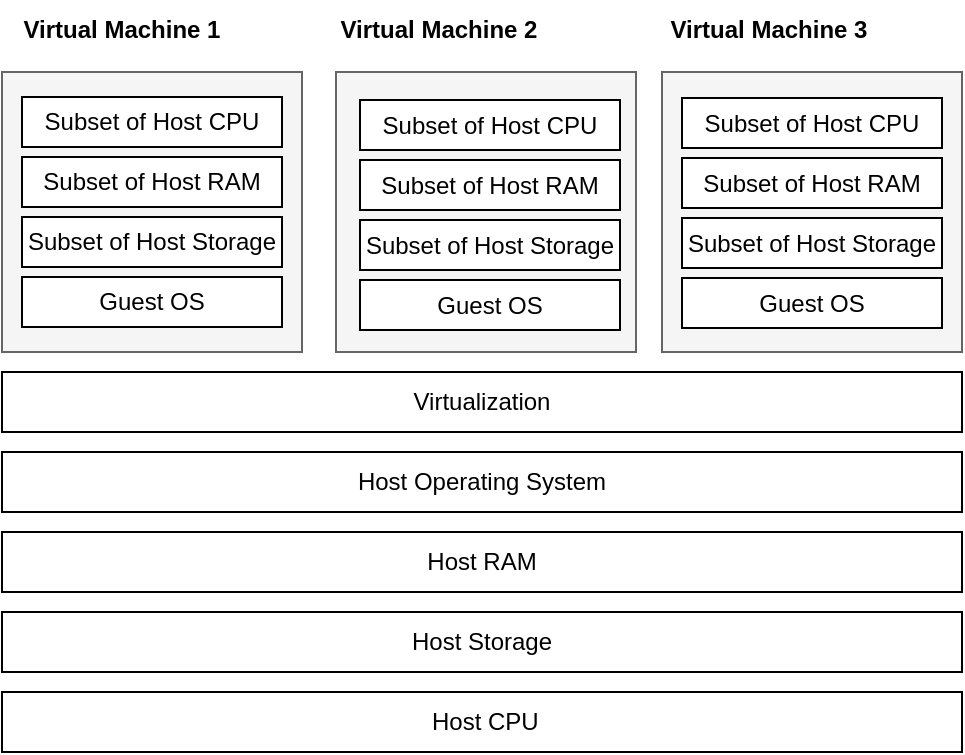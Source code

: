 <mxfile version="19.0.3" type="device" pages="3"><diagram id="O9is3fiUQOR5d482e2g2" name="Page-1"><mxGraphModel dx="729" dy="589" grid="1" gridSize="10" guides="1" tooltips="1" connect="1" arrows="1" fold="1" page="1" pageScale="1" pageWidth="1100" pageHeight="850" math="0" shadow="0"><root><mxCell id="0"/><mxCell id="1" parent="0"/><mxCell id="J7ArUU8VmnuuaEMLZJI4-1" value="Host RAM" style="rounded=0;whiteSpace=wrap;html=1;" vertex="1" parent="1"><mxGeometry x="50" y="280" width="480" height="30" as="geometry"/></mxCell><mxCell id="J7ArUU8VmnuuaEMLZJI4-2" value="&amp;nbsp;Host Storage&amp;nbsp;" style="rounded=0;whiteSpace=wrap;html=1;" vertex="1" parent="1"><mxGeometry x="50" y="320" width="480" height="30" as="geometry"/></mxCell><mxCell id="J7ArUU8VmnuuaEMLZJI4-3" value="&amp;nbsp;Host CPU" style="rounded=0;whiteSpace=wrap;html=1;" vertex="1" parent="1"><mxGeometry x="50" y="360" width="480" height="30" as="geometry"/></mxCell><mxCell id="J7ArUU8VmnuuaEMLZJI4-4" value="Host Operating System" style="rounded=0;whiteSpace=wrap;html=1;" vertex="1" parent="1"><mxGeometry x="50" y="240" width="480" height="30" as="geometry"/></mxCell><mxCell id="J7ArUU8VmnuuaEMLZJI4-5" value="Virtualization" style="rounded=0;whiteSpace=wrap;html=1;" vertex="1" parent="1"><mxGeometry x="50" y="200" width="480" height="30" as="geometry"/></mxCell><mxCell id="J7ArUU8VmnuuaEMLZJI4-6" value="" style="rounded=0;whiteSpace=wrap;html=1;fillColor=#f5f5f5;fontColor=#333333;strokeColor=#666666;" vertex="1" parent="1"><mxGeometry x="50" y="50" width="150" height="140" as="geometry"/></mxCell><mxCell id="J7ArUU8VmnuuaEMLZJI4-7" value="Virtual Machine 1" style="text;html=1;strokeColor=none;fillColor=none;align=center;verticalAlign=middle;whiteSpace=wrap;rounded=0;fontStyle=1" vertex="1" parent="1"><mxGeometry x="50" y="14" width="120" height="30" as="geometry"/></mxCell><mxCell id="J7ArUU8VmnuuaEMLZJI4-8" value="Virtual Machine 2" style="text;html=1;strokeColor=none;fillColor=none;align=center;verticalAlign=middle;whiteSpace=wrap;rounded=0;fontStyle=1" vertex="1" parent="1"><mxGeometry x="217" y="14" width="103" height="30" as="geometry"/></mxCell><mxCell id="J7ArUU8VmnuuaEMLZJI4-13" value="" style="rounded=0;whiteSpace=wrap;html=1;fillColor=#f5f5f5;fontColor=#333333;strokeColor=#666666;" vertex="1" parent="1"><mxGeometry x="217" y="50" width="150" height="140" as="geometry"/></mxCell><mxCell id="J7ArUU8VmnuuaEMLZJI4-14" value="" style="rounded=0;whiteSpace=wrap;html=1;fillColor=#f5f5f5;fontColor=#333333;strokeColor=#666666;" vertex="1" parent="1"><mxGeometry x="380" y="50" width="150" height="140" as="geometry"/></mxCell><mxCell id="J7ArUU8VmnuuaEMLZJI4-15" value="Virtual Machine 3" style="text;html=1;strokeColor=none;fillColor=none;align=center;verticalAlign=middle;whiteSpace=wrap;rounded=0;fontStyle=1" vertex="1" parent="1"><mxGeometry x="367" y="14" width="133" height="30" as="geometry"/></mxCell><mxCell id="J7ArUU8VmnuuaEMLZJI4-20" value="" style="group" vertex="1" connectable="0" parent="1"><mxGeometry x="60" y="62.5" width="130" height="115" as="geometry"/></mxCell><mxCell id="J7ArUU8VmnuuaEMLZJI4-16" value="Subset of Host CPU" style="rounded=0;whiteSpace=wrap;html=1;" vertex="1" parent="J7ArUU8VmnuuaEMLZJI4-20"><mxGeometry width="130" height="25" as="geometry"/></mxCell><mxCell id="J7ArUU8VmnuuaEMLZJI4-17" value="Subset of Host RAM" style="rounded=0;whiteSpace=wrap;html=1;" vertex="1" parent="J7ArUU8VmnuuaEMLZJI4-20"><mxGeometry y="30" width="130" height="25" as="geometry"/></mxCell><mxCell id="J7ArUU8VmnuuaEMLZJI4-18" value="Subset of Host Storage" style="rounded=0;whiteSpace=wrap;html=1;" vertex="1" parent="J7ArUU8VmnuuaEMLZJI4-20"><mxGeometry y="60" width="130" height="25" as="geometry"/></mxCell><mxCell id="J7ArUU8VmnuuaEMLZJI4-19" value="Guest OS" style="rounded=0;whiteSpace=wrap;html=1;" vertex="1" parent="J7ArUU8VmnuuaEMLZJI4-20"><mxGeometry y="90" width="130" height="25" as="geometry"/></mxCell><mxCell id="J7ArUU8VmnuuaEMLZJI4-22" value="" style="group" vertex="1" connectable="0" parent="1"><mxGeometry x="229" y="64" width="130" height="115" as="geometry"/></mxCell><mxCell id="J7ArUU8VmnuuaEMLZJI4-23" value="Subset of Host CPU" style="rounded=0;whiteSpace=wrap;html=1;" vertex="1" parent="J7ArUU8VmnuuaEMLZJI4-22"><mxGeometry width="130" height="25" as="geometry"/></mxCell><mxCell id="J7ArUU8VmnuuaEMLZJI4-24" value="Subset of Host RAM" style="rounded=0;whiteSpace=wrap;html=1;" vertex="1" parent="J7ArUU8VmnuuaEMLZJI4-22"><mxGeometry y="30" width="130" height="25" as="geometry"/></mxCell><mxCell id="J7ArUU8VmnuuaEMLZJI4-25" value="Subset of Host Storage" style="rounded=0;whiteSpace=wrap;html=1;" vertex="1" parent="J7ArUU8VmnuuaEMLZJI4-22"><mxGeometry y="60" width="130" height="25" as="geometry"/></mxCell><mxCell id="J7ArUU8VmnuuaEMLZJI4-26" value="Guest OS" style="rounded=0;whiteSpace=wrap;html=1;" vertex="1" parent="J7ArUU8VmnuuaEMLZJI4-22"><mxGeometry y="90" width="130" height="25" as="geometry"/></mxCell><mxCell id="J7ArUU8VmnuuaEMLZJI4-27" value="" style="group" vertex="1" connectable="0" parent="1"><mxGeometry x="390" y="63" width="130" height="115" as="geometry"/></mxCell><mxCell id="J7ArUU8VmnuuaEMLZJI4-28" value="Subset of Host CPU" style="rounded=0;whiteSpace=wrap;html=1;" vertex="1" parent="J7ArUU8VmnuuaEMLZJI4-27"><mxGeometry width="130" height="25" as="geometry"/></mxCell><mxCell id="J7ArUU8VmnuuaEMLZJI4-29" value="Subset of Host RAM" style="rounded=0;whiteSpace=wrap;html=1;" vertex="1" parent="J7ArUU8VmnuuaEMLZJI4-27"><mxGeometry y="30" width="130" height="25" as="geometry"/></mxCell><mxCell id="J7ArUU8VmnuuaEMLZJI4-30" value="Subset of Host Storage" style="rounded=0;whiteSpace=wrap;html=1;" vertex="1" parent="J7ArUU8VmnuuaEMLZJI4-27"><mxGeometry y="60" width="130" height="25" as="geometry"/></mxCell><mxCell id="J7ArUU8VmnuuaEMLZJI4-31" value="Guest OS" style="rounded=0;whiteSpace=wrap;html=1;" vertex="1" parent="J7ArUU8VmnuuaEMLZJI4-27"><mxGeometry y="90" width="130" height="25" as="geometry"/></mxCell></root></mxGraphModel></diagram><diagram id="K7ldKTIwTaqpd-Tof5Mq" name="Page-2"><mxGraphModel dx="729" dy="589" grid="1" gridSize="10" guides="1" tooltips="1" connect="1" arrows="1" fold="1" page="1" pageScale="1" pageWidth="1100" pageHeight="850" math="0" shadow="0"><root><mxCell id="0"/><mxCell id="1" parent="0"/><mxCell id="GhK5ZN7ERGtD4hCdxmVT-1" value="Networking&amp;nbsp;" style="rounded=0;whiteSpace=wrap;html=1;" vertex="1" parent="1"><mxGeometry x="100" y="210" width="270" height="30" as="geometry"/></mxCell><mxCell id="GhK5ZN7ERGtD4hCdxmVT-2" value="Baremetal / Physical Server" style="rounded=0;whiteSpace=wrap;html=1;" vertex="1" parent="1"><mxGeometry x="100" y="170" width="270" height="30" as="geometry"/></mxCell><mxCell id="GhK5ZN7ERGtD4hCdxmVT-3" value="Operating System" style="rounded=0;whiteSpace=wrap;html=1;" vertex="1" parent="1"><mxGeometry x="100" y="130" width="270" height="30" as="geometry"/></mxCell><mxCell id="GhK5ZN7ERGtD4hCdxmVT-4" value="Application Stack" style="rounded=0;whiteSpace=wrap;html=1;" vertex="1" parent="1"><mxGeometry x="100" y="90" width="270" height="30" as="geometry"/></mxCell><mxCell id="GhK5ZN7ERGtD4hCdxmVT-5" value="Non Virtualized Server" style="text;html=1;strokeColor=none;fillColor=none;align=center;verticalAlign=middle;whiteSpace=wrap;rounded=0;fontStyle=1" vertex="1" parent="1"><mxGeometry x="170" y="50" width="130" height="30" as="geometry"/></mxCell></root></mxGraphModel></diagram><diagram id="ZlkdZxx5SJNvD2bU_AG1" name="Page-3"><mxGraphModel dx="729" dy="589" grid="1" gridSize="10" guides="1" tooltips="1" connect="1" arrows="1" fold="1" page="1" pageScale="1" pageWidth="1100" pageHeight="850" math="0" shadow="0"><root><mxCell id="0"/><mxCell id="1" parent="0"/><mxCell id="fSjYMcTeceP6BbJ3iIet-1" value="Networking&amp;nbsp;" style="rounded=0;whiteSpace=wrap;html=1;" vertex="1" parent="1"><mxGeometry x="22.5" y="264" width="190" height="30" as="geometry"/></mxCell><mxCell id="fSjYMcTeceP6BbJ3iIet-2" value="Baremetal / Physical Server" style="rounded=0;whiteSpace=wrap;html=1;" vertex="1" parent="1"><mxGeometry x="22.5" y="224" width="190" height="30" as="geometry"/></mxCell><mxCell id="fSjYMcTeceP6BbJ3iIet-3" value="Host Operating System" style="rounded=0;whiteSpace=wrap;html=1;" vertex="1" parent="1"><mxGeometry x="22.5" y="184" width="190" height="30" as="geometry"/></mxCell><mxCell id="fSjYMcTeceP6BbJ3iIet-4" value="Hypervisor (Eg: VMWare)" style="rounded=0;whiteSpace=wrap;html=1;" vertex="1" parent="1"><mxGeometry x="22.5" y="144" width="190" height="30" as="geometry"/></mxCell><mxCell id="fSjYMcTeceP6BbJ3iIet-5" value="Virtualized" style="text;html=1;strokeColor=none;fillColor=none;align=center;verticalAlign=middle;whiteSpace=wrap;rounded=0;fontStyle=1" vertex="1" parent="1"><mxGeometry x="50" y="20" width="130" height="30" as="geometry"/></mxCell><mxCell id="fSjYMcTeceP6BbJ3iIet-6" value="" style="rounded=0;whiteSpace=wrap;html=1;fillColor=#f5f5f5;fontColor=#333333;strokeColor=#666666;" vertex="1" parent="1"><mxGeometry x="22.5" y="84" width="85" height="50" as="geometry"/></mxCell><mxCell id="fSjYMcTeceP6BbJ3iIet-8" value="" style="rounded=0;whiteSpace=wrap;html=1;fillColor=#f5f5f5;fontColor=#333333;strokeColor=#666666;" vertex="1" parent="1"><mxGeometry x="127.5" y="84" width="85" height="50" as="geometry"/></mxCell><mxCell id="fSjYMcTeceP6BbJ3iIet-10" value="Guest OS" style="text;html=1;strokeColor=none;fillColor=none;align=center;verticalAlign=middle;whiteSpace=wrap;rounded=0;" vertex="1" parent="1"><mxGeometry x="35" y="84" width="60" height="30" as="geometry"/></mxCell><mxCell id="fSjYMcTeceP6BbJ3iIet-11" value="Guest OS" style="text;html=1;strokeColor=none;fillColor=none;align=center;verticalAlign=middle;whiteSpace=wrap;rounded=0;" vertex="1" parent="1"><mxGeometry x="140" y="84" width="60" height="30" as="geometry"/></mxCell><mxCell id="fSjYMcTeceP6BbJ3iIet-12" value="Apps" style="rounded=0;whiteSpace=wrap;html=1;" vertex="1" parent="1"><mxGeometry x="30.5" y="108" width="70" height="20" as="geometry"/></mxCell><mxCell id="fSjYMcTeceP6BbJ3iIet-13" value="Apps" style="rounded=0;whiteSpace=wrap;html=1;" vertex="1" parent="1"><mxGeometry x="135" y="108" width="70" height="20" as="geometry"/></mxCell><mxCell id="fSjYMcTeceP6BbJ3iIet-14" value="" style="endArrow=none;html=1;rounded=0;dashed=1;" edge="1" parent="1"><mxGeometry width="50" height="50" relative="1" as="geometry"><mxPoint x="232.5" y="274" as="sourcePoint"/><mxPoint x="232.5" y="94" as="targetPoint"/><Array as="points"><mxPoint x="232.5" y="204"/></Array></mxGeometry></mxCell><mxCell id="fSjYMcTeceP6BbJ3iIet-15" value="Networking&amp;nbsp;" style="rounded=0;whiteSpace=wrap;html=1;" vertex="1" parent="1"><mxGeometry x="262.5" y="264" width="190" height="30" as="geometry"/></mxCell><mxCell id="fSjYMcTeceP6BbJ3iIet-16" value="Baremetal / Physical Server" style="rounded=0;whiteSpace=wrap;html=1;" vertex="1" parent="1"><mxGeometry x="262.5" y="224" width="190" height="30" as="geometry"/></mxCell><mxCell id="fSjYMcTeceP6BbJ3iIet-17" value="Host Operating System" style="rounded=0;whiteSpace=wrap;html=1;" vertex="1" parent="1"><mxGeometry x="262.5" y="184" width="190" height="30" as="geometry"/></mxCell><mxCell id="fSjYMcTeceP6BbJ3iIet-18" value="Container Engine (Eg: Kubernetes/Redshift OCP)" style="rounded=0;whiteSpace=wrap;html=1;" vertex="1" parent="1"><mxGeometry x="262.5" y="144" width="190" height="30" as="geometry"/></mxCell><mxCell id="fSjYMcTeceP6BbJ3iIet-19" value="Containerized" style="text;html=1;strokeColor=none;fillColor=none;align=center;verticalAlign=middle;whiteSpace=wrap;rounded=0;fontStyle=1" vertex="1" parent="1"><mxGeometry x="290" y="20" width="130" height="30" as="geometry"/></mxCell><mxCell id="fSjYMcTeceP6BbJ3iIet-20" value="" style="rounded=0;whiteSpace=wrap;html=1;fillColor=#f5f5f5;fontColor=#333333;strokeColor=#666666;" vertex="1" parent="1"><mxGeometry x="262.5" y="84" width="85" height="50" as="geometry"/></mxCell><mxCell id="fSjYMcTeceP6BbJ3iIet-21" value="" style="rounded=0;whiteSpace=wrap;html=1;fillColor=#f5f5f5;fontColor=#333333;strokeColor=#666666;" vertex="1" parent="1"><mxGeometry x="367.5" y="84" width="85" height="50" as="geometry"/></mxCell><mxCell id="fSjYMcTeceP6BbJ3iIet-24" value="Apps" style="rounded=0;whiteSpace=wrap;html=1;" vertex="1" parent="1"><mxGeometry x="268" y="104" width="70" height="24" as="geometry"/></mxCell><mxCell id="fSjYMcTeceP6BbJ3iIet-26" value="&lt;b&gt;VM1&lt;/b&gt;" style="text;html=1;strokeColor=none;fillColor=none;align=center;verticalAlign=middle;whiteSpace=wrap;rounded=0;" vertex="1" parent="1"><mxGeometry x="33" y="60" width="60" height="30" as="geometry"/></mxCell><mxCell id="fSjYMcTeceP6BbJ3iIet-27" value="&lt;b&gt;VM1&lt;/b&gt;" style="text;html=1;strokeColor=none;fillColor=none;align=center;verticalAlign=middle;whiteSpace=wrap;rounded=0;" vertex="1" parent="1"><mxGeometry x="137.5" y="60" width="60" height="30" as="geometry"/></mxCell><mxCell id="fSjYMcTeceP6BbJ3iIet-28" value="&lt;b&gt;Container 1&lt;/b&gt;" style="text;html=1;strokeColor=none;fillColor=none;align=center;verticalAlign=middle;whiteSpace=wrap;rounded=0;" vertex="1" parent="1"><mxGeometry x="254.5" y="57" width="90" height="30" as="geometry"/></mxCell><mxCell id="fSjYMcTeceP6BbJ3iIet-29" value="Pod" style="text;html=1;strokeColor=none;fillColor=none;align=center;verticalAlign=middle;whiteSpace=wrap;rounded=0;" vertex="1" parent="1"><mxGeometry x="250.5" y="80" width="60" height="30" as="geometry"/></mxCell><mxCell id="fSjYMcTeceP6BbJ3iIet-30" value="Apps" style="rounded=0;whiteSpace=wrap;html=1;" vertex="1" parent="1"><mxGeometry x="374" y="104" width="70" height="24" as="geometry"/></mxCell><mxCell id="fSjYMcTeceP6BbJ3iIet-31" value="Pod" style="text;html=1;strokeColor=none;fillColor=none;align=center;verticalAlign=middle;whiteSpace=wrap;rounded=0;" vertex="1" parent="1"><mxGeometry x="359.5" y="80" width="60" height="30" as="geometry"/></mxCell><mxCell id="fSjYMcTeceP6BbJ3iIet-32" value="&lt;b&gt;Container 2&lt;/b&gt;" style="text;html=1;strokeColor=none;fillColor=none;align=center;verticalAlign=middle;whiteSpace=wrap;rounded=0;" vertex="1" parent="1"><mxGeometry x="367.5" y="57" width="90" height="30" as="geometry"/></mxCell><mxCell id="fSjYMcTeceP6BbJ3iIet-33" value="Containerized VM" style="text;html=1;strokeColor=none;fillColor=none;align=center;verticalAlign=middle;whiteSpace=wrap;rounded=0;fontStyle=1" vertex="1" parent="1"><mxGeometry x="515" y="20" width="130" height="30" as="geometry"/></mxCell><mxCell id="fSjYMcTeceP6BbJ3iIet-34" value="Networking&amp;nbsp;" style="rounded=0;whiteSpace=wrap;html=1;" vertex="1" parent="1"><mxGeometry x="497.5" y="314" width="190" height="30" as="geometry"/></mxCell><mxCell id="fSjYMcTeceP6BbJ3iIet-35" value="Baremetal / Physical Server" style="rounded=0;whiteSpace=wrap;html=1;" vertex="1" parent="1"><mxGeometry x="497.5" y="274" width="190" height="30" as="geometry"/></mxCell><mxCell id="fSjYMcTeceP6BbJ3iIet-36" value="Host Operating System" style="rounded=0;whiteSpace=wrap;html=1;" vertex="1" parent="1"><mxGeometry x="497.5" y="234" width="190" height="30" as="geometry"/></mxCell><mxCell id="fSjYMcTeceP6BbJ3iIet-37" value="Container Engine (Eg: Kubernetes/Redshift OCP)" style="rounded=0;whiteSpace=wrap;html=1;" vertex="1" parent="1"><mxGeometry x="497.5" y="194" width="190" height="30" as="geometry"/></mxCell><mxCell id="fSjYMcTeceP6BbJ3iIet-38" value="" style="rounded=0;whiteSpace=wrap;html=1;fillColor=#f5f5f5;fontColor=#333333;strokeColor=#666666;" vertex="1" parent="1"><mxGeometry x="497.5" y="74" width="90" height="110" as="geometry"/></mxCell><mxCell id="fSjYMcTeceP6BbJ3iIet-39" value="&lt;b&gt;VM1&lt;/b&gt;" style="text;html=1;strokeColor=none;fillColor=none;align=center;verticalAlign=middle;whiteSpace=wrap;rounded=0;" vertex="1" parent="1"><mxGeometry x="487.5" y="50" width="60" height="30" as="geometry"/></mxCell><mxCell id="fSjYMcTeceP6BbJ3iIet-41" value="Guest OS" style="rounded=0;whiteSpace=wrap;html=1;" vertex="1" parent="1"><mxGeometry x="507.5" y="154" width="70" height="20" as="geometry"/></mxCell><mxCell id="fSjYMcTeceP6BbJ3iIet-43" value="Container Engine" style="rounded=0;whiteSpace=wrap;html=1;" vertex="1" parent="1"><mxGeometry x="507.5" y="120" width="70" height="30" as="geometry"/></mxCell><mxCell id="fSjYMcTeceP6BbJ3iIet-44" value="Pod/Apps" style="rounded=0;whiteSpace=wrap;html=1;" vertex="1" parent="1"><mxGeometry x="507.5" y="84" width="70" height="30" as="geometry"/></mxCell><mxCell id="fSjYMcTeceP6BbJ3iIet-45" value="" style="rounded=0;whiteSpace=wrap;html=1;fillColor=#f5f5f5;fontColor=#333333;strokeColor=#666666;" vertex="1" parent="1"><mxGeometry x="597.5" y="74" width="90" height="110" as="geometry"/></mxCell><mxCell id="fSjYMcTeceP6BbJ3iIet-46" value="&lt;b&gt;VM2&lt;/b&gt;" style="text;html=1;strokeColor=none;fillColor=none;align=center;verticalAlign=middle;whiteSpace=wrap;rounded=0;" vertex="1" parent="1"><mxGeometry x="587.5" y="50" width="60" height="30" as="geometry"/></mxCell><mxCell id="fSjYMcTeceP6BbJ3iIet-47" value="Guest OS" style="rounded=0;whiteSpace=wrap;html=1;" vertex="1" parent="1"><mxGeometry x="607.5" y="154" width="70" height="20" as="geometry"/></mxCell><mxCell id="fSjYMcTeceP6BbJ3iIet-48" value="Container Aengine" style="rounded=0;whiteSpace=wrap;html=1;" vertex="1" parent="1"><mxGeometry x="607.5" y="120" width="70" height="30" as="geometry"/></mxCell><mxCell id="fSjYMcTeceP6BbJ3iIet-49" value="Pod/Apps" style="rounded=0;whiteSpace=wrap;html=1;" vertex="1" parent="1"><mxGeometry x="607.5" y="84" width="70" height="30" as="geometry"/></mxCell><mxCell id="fSjYMcTeceP6BbJ3iIet-50" value="" style="endArrow=none;html=1;rounded=0;dashed=1;" edge="1" parent="1"><mxGeometry width="50" height="50" relative="1" as="geometry"><mxPoint x="477.5" y="267" as="sourcePoint"/><mxPoint x="477.5" y="87" as="targetPoint"/><Array as="points"><mxPoint x="477.5" y="197"/></Array></mxGeometry></mxCell></root></mxGraphModel></diagram></mxfile>